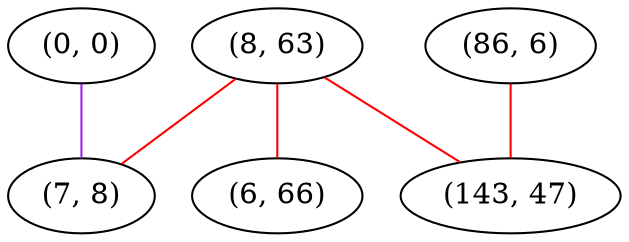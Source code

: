 graph "" {
"(0, 0)";
"(8, 63)";
"(6, 66)";
"(86, 6)";
"(7, 8)";
"(143, 47)";
"(0, 0)" -- "(7, 8)"  [color=purple, key=0, weight=4];
"(8, 63)" -- "(6, 66)"  [color=red, key=0, weight=1];
"(8, 63)" -- "(7, 8)"  [color=red, key=0, weight=1];
"(8, 63)" -- "(143, 47)"  [color=red, key=0, weight=1];
"(86, 6)" -- "(143, 47)"  [color=red, key=0, weight=1];
}
